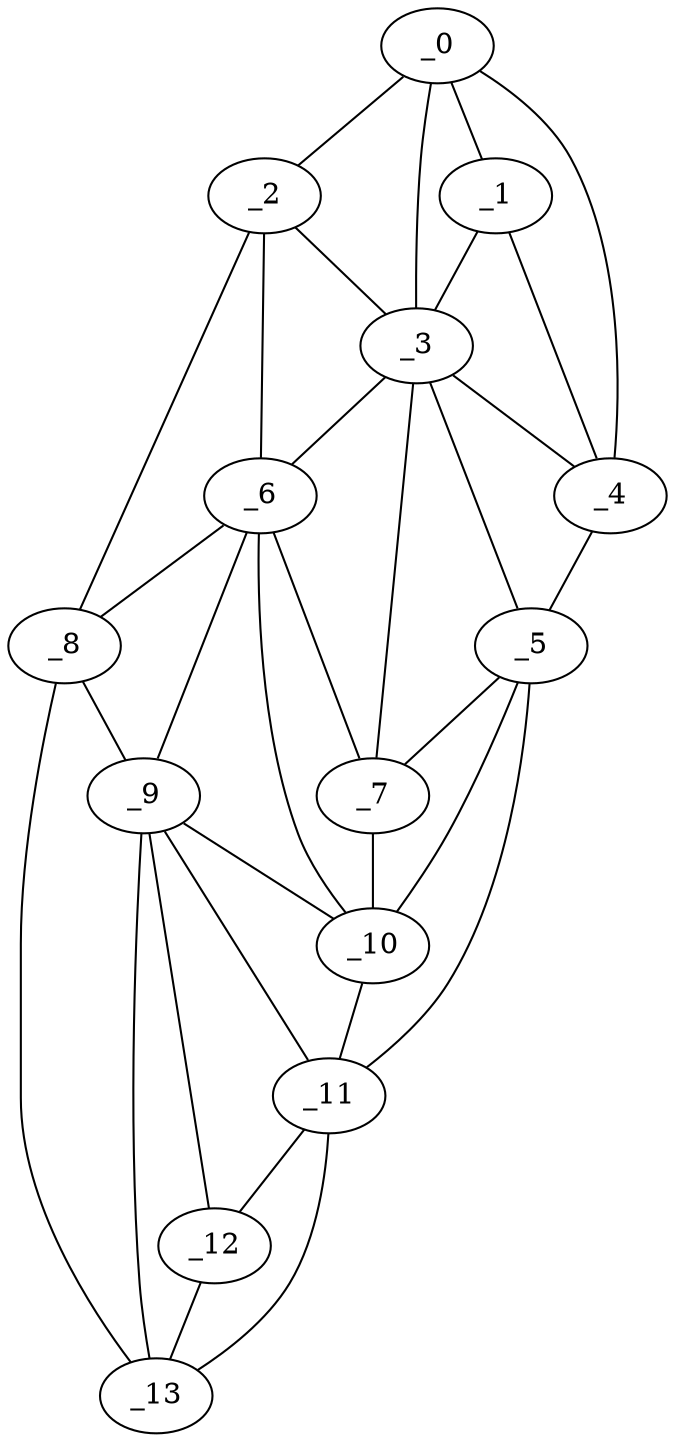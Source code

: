 graph "obj51__310.gxl" {
	_0	 [x=10,
		y=75];
	_1	 [x=16,
		y=81];
	_0 -- _1	 [valence=2];
	_2	 [x=47,
		y=2];
	_0 -- _2	 [valence=1];
	_3	 [x=49,
		y=87];
	_0 -- _3	 [valence=1];
	_4	 [x=52,
		y=124];
	_0 -- _4	 [valence=1];
	_1 -- _3	 [valence=2];
	_1 -- _4	 [valence=1];
	_2 -- _3	 [valence=1];
	_6	 [x=77,
		y=73];
	_2 -- _6	 [valence=2];
	_8	 [x=81,
		y=9];
	_2 -- _8	 [valence=1];
	_3 -- _4	 [valence=2];
	_5	 [x=76,
		y=113];
	_3 -- _5	 [valence=1];
	_3 -- _6	 [valence=2];
	_7	 [x=80,
		y=105];
	_3 -- _7	 [valence=2];
	_4 -- _5	 [valence=1];
	_5 -- _7	 [valence=2];
	_10	 [x=92,
		y=105];
	_5 -- _10	 [valence=2];
	_11	 [x=115,
		y=94];
	_5 -- _11	 [valence=1];
	_6 -- _7	 [valence=1];
	_6 -- _8	 [valence=2];
	_9	 [x=88,
		y=68];
	_6 -- _9	 [valence=1];
	_6 -- _10	 [valence=2];
	_7 -- _10	 [valence=1];
	_8 -- _9	 [valence=2];
	_13	 [x=120,
		y=50];
	_8 -- _13	 [valence=1];
	_9 -- _10	 [valence=2];
	_9 -- _11	 [valence=2];
	_12	 [x=118,
		y=54];
	_9 -- _12	 [valence=2];
	_9 -- _13	 [valence=1];
	_10 -- _11	 [valence=2];
	_11 -- _12	 [valence=1];
	_11 -- _13	 [valence=1];
	_12 -- _13	 [valence=2];
}

